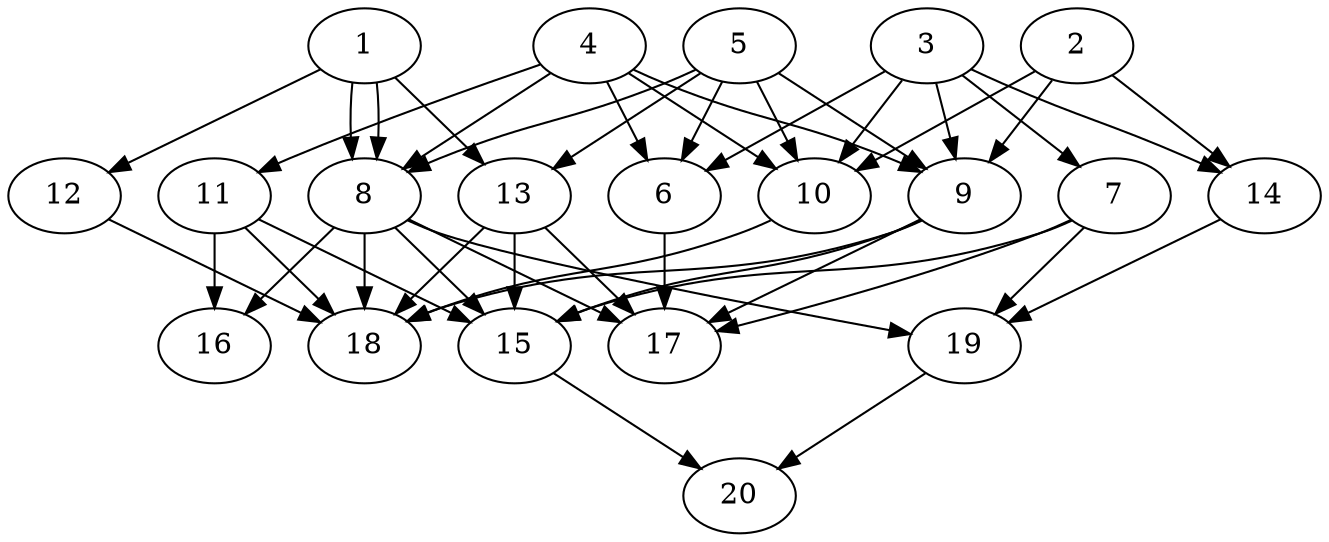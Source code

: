 // DAG automatically generated by daggen at Thu Oct  3 13:58:42 2019
// ./daggen --dot -n 20 --ccr 0.4 --fat 0.7 --regular 0.5 --density 0.7 --mindata 5242880 --maxdata 52428800 
digraph G {
  1 [size="45273600", alpha="0.17", expect_size="18109440"] 
  1 -> 8 [size ="18109440"]
  1 -> 8 [size ="18109440"]
  1 -> 12 [size ="18109440"]
  1 -> 13 [size ="18109440"]
  2 [size="28933120", alpha="0.03", expect_size="11573248"] 
  2 -> 9 [size ="11573248"]
  2 -> 10 [size ="11573248"]
  2 -> 14 [size ="11573248"]
  3 [size="47132160", alpha="0.10", expect_size="18852864"] 
  3 -> 6 [size ="18852864"]
  3 -> 7 [size ="18852864"]
  3 -> 9 [size ="18852864"]
  3 -> 10 [size ="18852864"]
  3 -> 14 [size ="18852864"]
  4 [size="61424640", alpha="0.04", expect_size="24569856"] 
  4 -> 6 [size ="24569856"]
  4 -> 8 [size ="24569856"]
  4 -> 9 [size ="24569856"]
  4 -> 10 [size ="24569856"]
  4 -> 11 [size ="24569856"]
  5 [size="40376320", alpha="0.19", expect_size="16150528"] 
  5 -> 6 [size ="16150528"]
  5 -> 8 [size ="16150528"]
  5 -> 9 [size ="16150528"]
  5 -> 10 [size ="16150528"]
  5 -> 13 [size ="16150528"]
  6 [size="90805760", alpha="0.15", expect_size="36322304"] 
  6 -> 17 [size ="36322304"]
  7 [size="93726720", alpha="0.06", expect_size="37490688"] 
  7 -> 15 [size ="37490688"]
  7 -> 17 [size ="37490688"]
  7 -> 19 [size ="37490688"]
  8 [size="68541440", alpha="0.12", expect_size="27416576"] 
  8 -> 15 [size ="27416576"]
  8 -> 16 [size ="27416576"]
  8 -> 17 [size ="27416576"]
  8 -> 18 [size ="27416576"]
  8 -> 19 [size ="27416576"]
  9 [size="18698240", alpha="0.07", expect_size="7479296"] 
  9 -> 15 [size ="7479296"]
  9 -> 17 [size ="7479296"]
  9 -> 18 [size ="7479296"]
  10 [size="44331520", alpha="0.10", expect_size="17732608"] 
  10 -> 18 [size ="17732608"]
  11 [size="22120960", alpha="0.15", expect_size="8848384"] 
  11 -> 15 [size ="8848384"]
  11 -> 16 [size ="8848384"]
  11 -> 18 [size ="8848384"]
  12 [size="119718400", alpha="0.20", expect_size="47887360"] 
  12 -> 18 [size ="47887360"]
  13 [size="18567680", alpha="0.02", expect_size="7427072"] 
  13 -> 15 [size ="7427072"]
  13 -> 17 [size ="7427072"]
  13 -> 18 [size ="7427072"]
  14 [size="78630400", alpha="0.15", expect_size="31452160"] 
  14 -> 19 [size ="31452160"]
  15 [size="102277120", alpha="0.17", expect_size="40910848"] 
  15 -> 20 [size ="40910848"]
  16 [size="97679360", alpha="0.11", expect_size="39071744"] 
  17 [size="68526080", alpha="0.14", expect_size="27410432"] 
  18 [size="105546240", alpha="0.00", expect_size="42218496"] 
  19 [size="58598400", alpha="0.09", expect_size="23439360"] 
  19 -> 20 [size ="23439360"]
  20 [size="101163520", alpha="0.11", expect_size="40465408"] 
}
